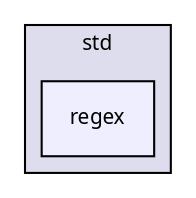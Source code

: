 digraph "Solution/Solution/Alicorn/include/alicorn/extension/std/regex" {
  compound=true
  node [ fontsize="10", fontname="Verdana"];
  edge [ labelfontsize="10", labelfontname="Verdana"];
  subgraph clusterdir_1c1ae6a9dd513339114153138401ee8e {
    graph [ bgcolor="#ddddee", pencolor="black", label="std" fontname="Verdana", fontsize="10", URL="dir_1c1ae6a9dd513339114153138401ee8e.html"]
  dir_02dd34d3d68ef1745008afef851197b7 [shape=box, label="regex", style="filled", fillcolor="#eeeeff", pencolor="black", URL="dir_02dd34d3d68ef1745008afef851197b7.html"];
  }
}
